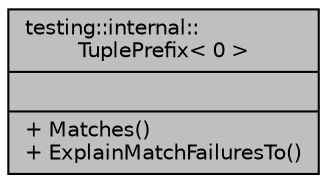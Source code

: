 digraph "testing::internal::TuplePrefix&lt; 0 &gt;"
{
  edge [fontname="Helvetica",fontsize="10",labelfontname="Helvetica",labelfontsize="10"];
  node [fontname="Helvetica",fontsize="10",shape=record];
  Node1 [label="{testing::internal::\lTuplePrefix\< 0 \>\n||+ Matches()\l+ ExplainMatchFailuresTo()\l}",height=0.2,width=0.4,color="black", fillcolor="grey75", style="filled", fontcolor="black"];
}

